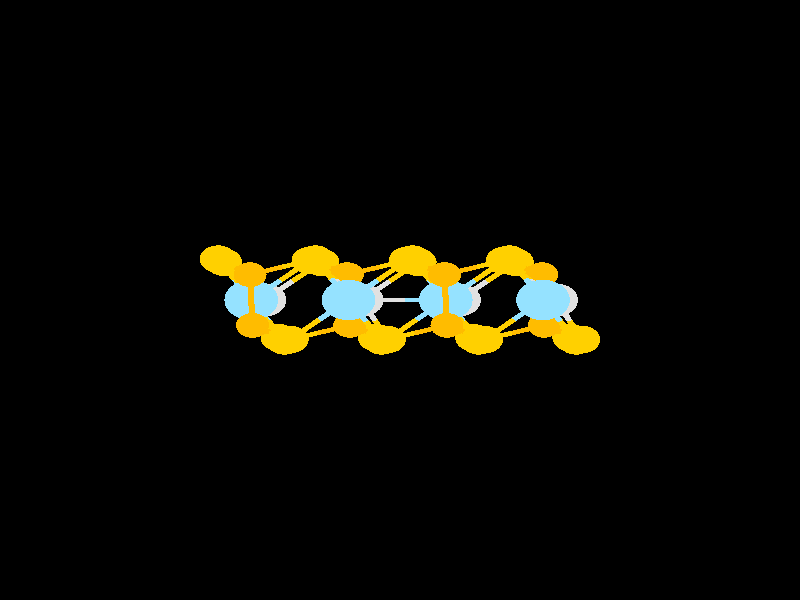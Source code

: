 #include "colors.inc"
#include "finish.inc"

global_settings {assumed_gamma 1 max_trace_level 6}
background {color White transmit 1.0}
camera {orthographic
  right -26.25*x up 26.25*y
  direction 1.00*z
  location <0,0,50.00> look_at <0,0,0>}


light_source {<  2.00,   3.00,  40.00> color White
  area_light <0.70, 0, 0>, <0, 0.70, 0>, 3, 3
  adaptive 1 jitter}
// no fog
#declare simple = finish {phong 0.7}
#declare pale = finish {ambient 0.5 diffuse 0.85 roughness 0.001 specular 0.200 }
#declare intermediate = finish {ambient 0.3 diffuse 0.6 specular 0.1 roughness 0.04}
#declare vmd = finish {ambient 0.0 diffuse 0.65 phong 0.1 phong_size 40.0 specular 0.5 }
#declare jmol = finish {ambient 0.2 diffuse 0.6 specular 1 roughness 0.001 metallic}
#declare ase2 = finish {ambient 0.05 brilliance 3 diffuse 0.6 metallic specular 0.7 roughness 0.04 reflection 0.15}
#declare ase3 = finish {ambient 0.15 brilliance 2 diffuse 0.6 metallic specular 1.0 roughness 0.001 reflection 0.0}
#declare glass = finish {ambient 0.05 diffuse 0.3 specular 1.0 roughness 0.001}
#declare glass2 = finish {ambient 0.01 diffuse 0.3 specular 1.0 reflection 0.25 roughness 0.001}
#declare Rcell = 0.000;
#declare Rbond = 0.100;

#macro atom(LOC, R, COL, TRANS, FIN)
  sphere{LOC, R texture{pigment{color COL transmit TRANS} finish{FIN}}}
#end
#macro constrain(LOC, R, COL, TRANS FIN)
union{torus{R, Rcell rotate 45*z texture{pigment{color COL transmit TRANS} finish{FIN}}}
     torus{R, Rcell rotate -45*z texture{pigment{color COL transmit TRANS} finish{FIN}}}
     translate LOC}
#end

cylinder {<-12.50, -12.50,  -0.00>, < 12.50, -12.50,  -0.00>, Rcell pigment {Black}}
cylinder {<-12.50, -12.50, -25.00>, < 12.50, -12.50, -25.00>, Rcell pigment {Black}}
cylinder {<-12.50,  12.50, -25.00>, < 12.50,  12.50, -25.00>, Rcell pigment {Black}}
cylinder {<-12.50,  12.50,   0.00>, < 12.50,  12.50,   0.00>, Rcell pigment {Black}}
cylinder {<-12.50, -12.50,  -0.00>, <-12.50, -12.50, -25.00>, Rcell pigment {Black}}
cylinder {< 12.50, -12.50,  -0.00>, < 12.50, -12.50, -25.00>, Rcell pigment {Black}}
cylinder {< 12.50,  12.50,   0.00>, < 12.50,  12.50, -25.00>, Rcell pigment {Black}}
cylinder {<-12.50,  12.50,   0.00>, <-12.50,  12.50, -25.00>, Rcell pigment {Black}}
cylinder {<-12.50, -12.50,  -0.00>, <-12.50,  12.50,   0.00>, Rcell pigment {Black}}
cylinder {< 12.50, -12.50,  -0.00>, < 12.50,  12.50,   0.00>, Rcell pigment {Black}}
cylinder {< 12.50, -12.50, -25.00>, < 12.50,  12.50, -25.00>, Rcell pigment {Black}}
cylinder {<-12.50, -12.50, -25.00>, <-12.50,  12.50, -25.00>, Rcell pigment {Black}}
atom(< -4.92,   1.11,  -9.46>, 0.54, rgb <1.00, 0.50, 0.00>, 0.0, ase3) // #0
atom(< -4.84,  -1.11,  -9.46>, 0.54, rgb <1.00, 0.50, 0.00>, 0.0, ase3) // #1
atom(< -1.69,   0.00,  -7.78>, 0.88, rgb <0.30, 0.76, 1.00>, 0.0, ase3) // #2
atom(<  1.46,   1.11,  -9.46>, 0.54, rgb <1.00, 0.50, 0.00>, 0.0, ase3) // #3
atom(<  1.54,  -1.11,  -9.46>, 0.54, rgb <1.00, 0.50, 0.00>, 0.0, ase3) // #4
atom(< -4.88,   0.00, -13.31>, 0.88, rgb <0.30, 0.76, 1.00>, 0.0, ase3) // #5
atom(< -5.78,   1.65, -11.45>, 0.60, rgb <1.00, 0.63, 0.00>, 0.0, ase3) // #6
atom(< -1.26,  -0.00, -11.75>, 0.72, rgb <0.75, 0.75, 0.75>, 0.0, ase3) // #7
atom(< -2.78,   1.79,  -9.18>, 0.60, rgb <1.00, 0.63, 0.00>, 0.0, ase3) // #8
atom(<  0.23,   1.73,  -7.73>, 0.60, rgb <1.00, 0.63, 0.00>, 0.0, ase3) // #9
atom(< -0.60,  -1.79,  -9.18>, 0.60, rgb <1.00, 0.63, 0.00>, 0.0, ase3) // #10
atom(< -3.97,  -1.65, -11.45>, 0.60, rgb <1.00, 0.63, 0.00>, 0.0, ase3) // #11
atom(< -3.60,  -1.73,  -7.73>, 0.60, rgb <1.00, 0.63, 0.00>, 0.0, ase3) // #12
atom(< -1.73,   1.11, -14.99>, 0.54, rgb <1.00, 0.50, 0.00>, 0.0, ase3) // #13
atom(< -1.65,  -1.11, -14.99>, 0.54, rgb <1.00, 0.50, 0.00>, 0.0, ase3) // #14
atom(< -4.45,  -0.00, -17.27>, 0.72, rgb <0.75, 0.75, 0.75>, 0.0, ase3) // #15
atom(< -5.97,   1.79, -14.71>, 0.60, rgb <1.00, 0.63, 0.00>, 0.0, ase3) // #16
atom(< -2.96,   1.73, -13.25>, 0.60, rgb <1.00, 0.63, 0.00>, 0.0, ase3) // #17
atom(< -3.79,  -1.79, -14.71>, 0.60, rgb <1.00, 0.63, 0.00>, 0.0, ase3) // #18
atom(<  4.69,   0.00,  -7.78>, 0.88, rgb <0.30, 0.76, 1.00>, 0.0, ase3) // #19
atom(<  1.50,   0.00, -13.31>, 0.88, rgb <0.30, 0.76, 1.00>, 0.0, ase3) // #20
atom(<  0.60,   1.65, -11.45>, 0.60, rgb <1.00, 0.63, 0.00>, 0.0, ase3) // #21
atom(<  5.12,  -0.00, -11.75>, 0.72, rgb <0.75, 0.75, 0.75>, 0.0, ase3) // #22
atom(<  3.60,   1.79,  -9.18>, 0.60, rgb <1.00, 0.63, 0.00>, 0.0, ase3) // #23
atom(<  5.78,  -1.79,  -9.18>, 0.60, rgb <1.00, 0.63, 0.00>, 0.0, ase3) // #24
atom(<  2.41,  -1.65, -11.45>, 0.60, rgb <1.00, 0.63, 0.00>, 0.0, ase3) // #25
atom(<  2.78,  -1.73,  -7.73>, 0.60, rgb <1.00, 0.63, 0.00>, 0.0, ase3) // #26
atom(<  4.65,   1.11, -14.99>, 0.54, rgb <1.00, 0.50, 0.00>, 0.0, ase3) // #27
atom(<  4.73,  -1.11, -14.99>, 0.54, rgb <1.00, 0.50, 0.00>, 0.0, ase3) // #28
atom(< -2.59,   1.65, -16.97>, 0.60, rgb <1.00, 0.63, 0.00>, 0.0, ase3) // #29
atom(<  1.93,  -0.00, -17.27>, 0.72, rgb <0.75, 0.75, 0.75>, 0.0, ase3) // #30
atom(<  0.41,   1.79, -14.71>, 0.60, rgb <1.00, 0.63, 0.00>, 0.0, ase3) // #31
atom(<  3.42,   1.73, -13.25>, 0.60, rgb <1.00, 0.63, 0.00>, 0.0, ase3) // #32
atom(<  2.59,  -1.79, -14.71>, 0.60, rgb <1.00, 0.63, 0.00>, 0.0, ase3) // #33
atom(< -0.78,  -1.65, -16.97>, 0.60, rgb <1.00, 0.63, 0.00>, 0.0, ase3) // #34
atom(< -0.41,  -1.73, -13.25>, 0.60, rgb <1.00, 0.63, 0.00>, 0.0, ase3) // #35
atom(<  3.79,   1.65, -16.97>, 0.60, rgb <1.00, 0.63, 0.00>, 0.0, ase3) // #36
atom(<  5.60,  -1.65, -16.97>, 0.60, rgb <1.00, 0.63, 0.00>, 0.0, ase3) // #37
atom(<  5.97,  -1.73, -13.25>, 0.60, rgb <1.00, 0.63, 0.00>, 0.0, ase3) // #38
cylinder {< -4.92,   1.11,  -9.46>, < -4.88,   0.00,  -9.46>, Rbond texture{pigment {color rgb <1.00, 0.50, 0.00> transmit 0.0} finish{ase3}}}
cylinder {< -4.84,  -1.11,  -9.46>, < -4.88,   0.00,  -9.46>, Rbond texture{pigment {color rgb <1.00, 0.50, 0.00> transmit 0.0} finish{ase3}}}
cylinder {< -4.92,   1.11,  -9.46>, < -3.85,   1.45,  -9.32>, Rbond texture{pigment {color rgb <1.00, 0.50, 0.00> transmit 0.0} finish{ase3}}}
cylinder {< -2.78,   1.79,  -9.18>, < -3.85,   1.45,  -9.32>, Rbond texture{pigment {color rgb <1.00, 0.63, 0.00> transmit 0.0} finish{ase3}}}
cylinder {< -4.92,   1.11,  -9.46>, < -5.35,   1.38, -10.45>, Rbond texture{pigment {color rgb <1.00, 0.50, 0.00> transmit 0.0} finish{ase3}}}
cylinder {< -5.78,   1.65, -11.45>, < -5.35,   1.38, -10.45>, Rbond texture{pigment {color rgb <1.00, 0.63, 0.00> transmit 0.0} finish{ase3}}}
cylinder {< -4.84,  -1.11,  -9.46>, < -4.22,  -1.42,  -8.59>, Rbond texture{pigment {color rgb <1.00, 0.50, 0.00> transmit 0.0} finish{ase3}}}
cylinder {< -3.60,  -1.73,  -7.73>, < -4.22,  -1.42,  -8.59>, Rbond texture{pigment {color rgb <1.00, 0.63, 0.00> transmit 0.0} finish{ase3}}}
cylinder {< -4.84,  -1.11,  -9.46>, < -4.40,  -1.38, -10.45>, Rbond texture{pigment {color rgb <1.00, 0.50, 0.00> transmit 0.0} finish{ase3}}}
cylinder {< -3.97,  -1.65, -11.45>, < -4.40,  -1.38, -10.45>, Rbond texture{pigment {color rgb <1.00, 0.63, 0.00> transmit 0.0} finish{ase3}}}
cylinder {< -1.69,   0.00,  -7.78>, < -1.14,  -0.89,  -8.48>, Rbond texture{pigment {color rgb <0.30, 0.76, 1.00> transmit 0.0} finish{ase3}}}
cylinder {< -0.60,  -1.79,  -9.18>, < -1.14,  -0.89,  -8.48>, Rbond texture{pigment {color rgb <1.00, 0.63, 0.00> transmit 0.0} finish{ase3}}}
cylinder {< -1.69,   0.00,  -7.78>, < -2.23,   0.89,  -8.48>, Rbond texture{pigment {color rgb <0.30, 0.76, 1.00> transmit 0.0} finish{ase3}}}
cylinder {< -2.78,   1.79,  -9.18>, < -2.23,   0.89,  -8.48>, Rbond texture{pigment {color rgb <1.00, 0.63, 0.00> transmit 0.0} finish{ase3}}}
cylinder {< -1.69,   0.00,  -7.78>, < -2.65,  -0.86,  -7.75>, Rbond texture{pigment {color rgb <0.30, 0.76, 1.00> transmit 0.0} finish{ase3}}}
cylinder {< -3.60,  -1.73,  -7.73>, < -2.65,  -0.86,  -7.75>, Rbond texture{pigment {color rgb <1.00, 0.63, 0.00> transmit 0.0} finish{ase3}}}
cylinder {< -1.69,   0.00,  -7.78>, < -0.73,   0.86,  -7.75>, Rbond texture{pigment {color rgb <0.30, 0.76, 1.00> transmit 0.0} finish{ase3}}}
cylinder {<  0.23,   1.73,  -7.73>, < -0.73,   0.86,  -7.75>, Rbond texture{pigment {color rgb <1.00, 0.63, 0.00> transmit 0.0} finish{ase3}}}
cylinder {<  1.46,   1.11,  -9.46>, <  0.85,   1.42,  -8.59>, Rbond texture{pigment {color rgb <1.00, 0.50, 0.00> transmit 0.0} finish{ase3}}}
cylinder {<  0.23,   1.73,  -7.73>, <  0.85,   1.42,  -8.59>, Rbond texture{pigment {color rgb <1.00, 0.63, 0.00> transmit 0.0} finish{ase3}}}
cylinder {<  1.46,   1.11,  -9.46>, <  2.53,   1.45,  -9.32>, Rbond texture{pigment {color rgb <1.00, 0.50, 0.00> transmit 0.0} finish{ase3}}}
cylinder {<  3.60,   1.79,  -9.18>, <  2.53,   1.45,  -9.32>, Rbond texture{pigment {color rgb <1.00, 0.63, 0.00> transmit 0.0} finish{ase3}}}
cylinder {<  1.46,   1.11,  -9.46>, <  1.50,   0.00,  -9.46>, Rbond texture{pigment {color rgb <1.00, 0.50, 0.00> transmit 0.0} finish{ase3}}}
cylinder {<  1.54,  -1.11,  -9.46>, <  1.50,   0.00,  -9.46>, Rbond texture{pigment {color rgb <1.00, 0.50, 0.00> transmit 0.0} finish{ase3}}}
cylinder {<  1.46,   1.11,  -9.46>, <  1.03,   1.38, -10.45>, Rbond texture{pigment {color rgb <1.00, 0.50, 0.00> transmit 0.0} finish{ase3}}}
cylinder {<  0.60,   1.65, -11.45>, <  1.03,   1.38, -10.45>, Rbond texture{pigment {color rgb <1.00, 0.63, 0.00> transmit 0.0} finish{ase3}}}
cylinder {<  1.54,  -1.11,  -9.46>, <  0.47,  -1.45,  -9.32>, Rbond texture{pigment {color rgb <1.00, 0.50, 0.00> transmit 0.0} finish{ase3}}}
cylinder {< -0.60,  -1.79,  -9.18>, <  0.47,  -1.45,  -9.32>, Rbond texture{pigment {color rgb <1.00, 0.63, 0.00> transmit 0.0} finish{ase3}}}
cylinder {<  1.54,  -1.11,  -9.46>, <  2.16,  -1.42,  -8.59>, Rbond texture{pigment {color rgb <1.00, 0.50, 0.00> transmit 0.0} finish{ase3}}}
cylinder {<  2.78,  -1.73,  -7.73>, <  2.16,  -1.42,  -8.59>, Rbond texture{pigment {color rgb <1.00, 0.63, 0.00> transmit 0.0} finish{ase3}}}
cylinder {<  1.54,  -1.11,  -9.46>, <  1.98,  -1.38, -10.45>, Rbond texture{pigment {color rgb <1.00, 0.50, 0.00> transmit 0.0} finish{ase3}}}
cylinder {<  2.41,  -1.65, -11.45>, <  1.98,  -1.38, -10.45>, Rbond texture{pigment {color rgb <1.00, 0.63, 0.00> transmit 0.0} finish{ase3}}}
cylinder {< -4.88,   0.00, -13.31>, < -5.33,   0.83, -12.38>, Rbond texture{pigment {color rgb <0.30, 0.76, 1.00> transmit 0.0} finish{ase3}}}
cylinder {< -5.78,   1.65, -11.45>, < -5.33,   0.83, -12.38>, Rbond texture{pigment {color rgb <1.00, 0.63, 0.00> transmit 0.0} finish{ase3}}}
cylinder {< -4.88,   0.00, -13.31>, < -4.42,  -0.83, -12.38>, Rbond texture{pigment {color rgb <0.30, 0.76, 1.00> transmit 0.0} finish{ase3}}}
cylinder {< -3.97,  -1.65, -11.45>, < -4.42,  -0.83, -12.38>, Rbond texture{pigment {color rgb <1.00, 0.63, 0.00> transmit 0.0} finish{ase3}}}
cylinder {< -4.88,   0.00, -13.31>, < -3.92,   0.86, -13.28>, Rbond texture{pigment {color rgb <0.30, 0.76, 1.00> transmit 0.0} finish{ase3}}}
cylinder {< -2.96,   1.73, -13.25>, < -3.92,   0.86, -13.28>, Rbond texture{pigment {color rgb <1.00, 0.63, 0.00> transmit 0.0} finish{ase3}}}
cylinder {< -4.88,   0.00, -13.31>, < -4.33,  -0.89, -14.01>, Rbond texture{pigment {color rgb <0.30, 0.76, 1.00> transmit 0.0} finish{ase3}}}
cylinder {< -3.79,  -1.79, -14.71>, < -4.33,  -0.89, -14.01>, Rbond texture{pigment {color rgb <1.00, 0.63, 0.00> transmit 0.0} finish{ase3}}}
cylinder {< -4.88,   0.00, -13.31>, < -5.42,   0.89, -14.01>, Rbond texture{pigment {color rgb <0.30, 0.76, 1.00> transmit 0.0} finish{ase3}}}
cylinder {< -5.97,   1.79, -14.71>, < -5.42,   0.89, -14.01>, Rbond texture{pigment {color rgb <1.00, 0.63, 0.00> transmit 0.0} finish{ase3}}}
cylinder {< -1.26,  -0.00, -11.75>, < -0.84,  -0.86, -12.50>, Rbond texture{pigment {color rgb <0.75, 0.75, 0.75> transmit 0.0} finish{ase3}}}
cylinder {< -0.41,  -1.73, -13.25>, < -0.84,  -0.86, -12.50>, Rbond texture{pigment {color rgb <1.00, 0.63, 0.00> transmit 0.0} finish{ase3}}}
cylinder {< -1.26,  -0.00, -11.75>, < -2.11,   0.86, -12.50>, Rbond texture{pigment {color rgb <0.75, 0.75, 0.75> transmit 0.0} finish{ase3}}}
cylinder {< -2.96,   1.73, -13.25>, < -2.11,   0.86, -12.50>, Rbond texture{pigment {color rgb <1.00, 0.63, 0.00> transmit 0.0} finish{ase3}}}
cylinder {< -1.26,  -0.00, -11.75>, < -0.33,   0.83, -11.60>, Rbond texture{pigment {color rgb <0.75, 0.75, 0.75> transmit 0.0} finish{ase3}}}
cylinder {<  0.60,   1.65, -11.45>, < -0.33,   0.83, -11.60>, Rbond texture{pigment {color rgb <1.00, 0.63, 0.00> transmit 0.0} finish{ase3}}}
cylinder {< -1.26,  -0.00, -11.75>, <  0.12,  -0.00, -12.53>, Rbond texture{pigment {color rgb <0.75, 0.75, 0.75> transmit 0.0} finish{ase3}}}
cylinder {<  1.50,   0.00, -13.31>, <  0.12,  -0.00, -12.53>, Rbond texture{pigment {color rgb <0.30, 0.76, 1.00> transmit 0.0} finish{ase3}}}
cylinder {< -1.73,   1.11, -14.99>, < -2.34,   1.42, -14.12>, Rbond texture{pigment {color rgb <1.00, 0.50, 0.00> transmit 0.0} finish{ase3}}}
cylinder {< -2.96,   1.73, -13.25>, < -2.34,   1.42, -14.12>, Rbond texture{pigment {color rgb <1.00, 0.63, 0.00> transmit 0.0} finish{ase3}}}
cylinder {< -1.73,   1.11, -14.99>, < -2.16,   1.38, -15.98>, Rbond texture{pigment {color rgb <1.00, 0.50, 0.00> transmit 0.0} finish{ase3}}}
cylinder {< -2.59,   1.65, -16.97>, < -2.16,   1.38, -15.98>, Rbond texture{pigment {color rgb <1.00, 0.63, 0.00> transmit 0.0} finish{ase3}}}
cylinder {< -1.73,   1.11, -14.99>, < -1.69,   0.00, -14.99>, Rbond texture{pigment {color rgb <1.00, 0.50, 0.00> transmit 0.0} finish{ase3}}}
cylinder {< -1.65,  -1.11, -14.99>, < -1.69,   0.00, -14.99>, Rbond texture{pigment {color rgb <1.00, 0.50, 0.00> transmit 0.0} finish{ase3}}}
cylinder {< -1.73,   1.11, -14.99>, < -0.66,   1.45, -14.85>, Rbond texture{pigment {color rgb <1.00, 0.50, 0.00> transmit 0.0} finish{ase3}}}
cylinder {<  0.41,   1.79, -14.71>, < -0.66,   1.45, -14.85>, Rbond texture{pigment {color rgb <1.00, 0.63, 0.00> transmit 0.0} finish{ase3}}}
cylinder {< -1.65,  -1.11, -14.99>, < -1.03,  -1.42, -14.12>, Rbond texture{pigment {color rgb <1.00, 0.50, 0.00> transmit 0.0} finish{ase3}}}
cylinder {< -0.41,  -1.73, -13.25>, < -1.03,  -1.42, -14.12>, Rbond texture{pigment {color rgb <1.00, 0.63, 0.00> transmit 0.0} finish{ase3}}}
cylinder {< -1.65,  -1.11, -14.99>, < -2.72,  -1.45, -14.85>, Rbond texture{pigment {color rgb <1.00, 0.50, 0.00> transmit 0.0} finish{ase3}}}
cylinder {< -3.79,  -1.79, -14.71>, < -2.72,  -1.45, -14.85>, Rbond texture{pigment {color rgb <1.00, 0.63, 0.00> transmit 0.0} finish{ase3}}}
cylinder {< -1.65,  -1.11, -14.99>, < -1.21,  -1.38, -15.98>, Rbond texture{pigment {color rgb <1.00, 0.50, 0.00> transmit 0.0} finish{ase3}}}
cylinder {< -0.78,  -1.65, -16.97>, < -1.21,  -1.38, -15.98>, Rbond texture{pigment {color rgb <1.00, 0.63, 0.00> transmit 0.0} finish{ase3}}}
cylinder {< -4.45,  -0.00, -17.27>, < -3.52,   0.83, -17.12>, Rbond texture{pigment {color rgb <0.75, 0.75, 0.75> transmit 0.0} finish{ase3}}}
cylinder {< -2.59,   1.65, -16.97>, < -3.52,   0.83, -17.12>, Rbond texture{pigment {color rgb <1.00, 0.63, 0.00> transmit 0.0} finish{ase3}}}
cylinder {<  4.69,   0.00,  -7.78>, <  3.73,  -0.86,  -7.75>, Rbond texture{pigment {color rgb <0.30, 0.76, 1.00> transmit 0.0} finish{ase3}}}
cylinder {<  2.78,  -1.73,  -7.73>, <  3.73,  -0.86,  -7.75>, Rbond texture{pigment {color rgb <1.00, 0.63, 0.00> transmit 0.0} finish{ase3}}}
cylinder {<  4.69,   0.00,  -7.78>, <  4.15,   0.89,  -8.48>, Rbond texture{pigment {color rgb <0.30, 0.76, 1.00> transmit 0.0} finish{ase3}}}
cylinder {<  3.60,   1.79,  -9.18>, <  4.15,   0.89,  -8.48>, Rbond texture{pigment {color rgb <1.00, 0.63, 0.00> transmit 0.0} finish{ase3}}}
cylinder {<  4.69,   0.00,  -7.78>, <  5.24,  -0.89,  -8.48>, Rbond texture{pigment {color rgb <0.30, 0.76, 1.00> transmit 0.0} finish{ase3}}}
cylinder {<  5.78,  -1.79,  -9.18>, <  5.24,  -0.89,  -8.48>, Rbond texture{pigment {color rgb <1.00, 0.63, 0.00> transmit 0.0} finish{ase3}}}
cylinder {<  1.50,   0.00, -13.31>, <  0.54,  -0.86, -13.28>, Rbond texture{pigment {color rgb <0.30, 0.76, 1.00> transmit 0.0} finish{ase3}}}
cylinder {< -0.41,  -1.73, -13.25>, <  0.54,  -0.86, -13.28>, Rbond texture{pigment {color rgb <1.00, 0.63, 0.00> transmit 0.0} finish{ase3}}}
cylinder {<  1.50,   0.00, -13.31>, <  1.96,  -0.83, -12.38>, Rbond texture{pigment {color rgb <0.30, 0.76, 1.00> transmit 0.0} finish{ase3}}}
cylinder {<  2.41,  -1.65, -11.45>, <  1.96,  -0.83, -12.38>, Rbond texture{pigment {color rgb <1.00, 0.63, 0.00> transmit 0.0} finish{ase3}}}
cylinder {<  1.50,   0.00, -13.31>, <  1.05,   0.83, -12.38>, Rbond texture{pigment {color rgb <0.30, 0.76, 1.00> transmit 0.0} finish{ase3}}}
cylinder {<  0.60,   1.65, -11.45>, <  1.05,   0.83, -12.38>, Rbond texture{pigment {color rgb <1.00, 0.63, 0.00> transmit 0.0} finish{ase3}}}
cylinder {<  1.50,   0.00, -13.31>, <  2.46,   0.86, -13.28>, Rbond texture{pigment {color rgb <0.30, 0.76, 1.00> transmit 0.0} finish{ase3}}}
cylinder {<  3.42,   1.73, -13.25>, <  2.46,   0.86, -13.28>, Rbond texture{pigment {color rgb <1.00, 0.63, 0.00> transmit 0.0} finish{ase3}}}
cylinder {<  1.50,   0.00, -13.31>, <  2.05,  -0.89, -14.01>, Rbond texture{pigment {color rgb <0.30, 0.76, 1.00> transmit 0.0} finish{ase3}}}
cylinder {<  2.59,  -1.79, -14.71>, <  2.05,  -0.89, -14.01>, Rbond texture{pigment {color rgb <1.00, 0.63, 0.00> transmit 0.0} finish{ase3}}}
cylinder {<  1.50,   0.00, -13.31>, <  0.96,   0.89, -14.01>, Rbond texture{pigment {color rgb <0.30, 0.76, 1.00> transmit 0.0} finish{ase3}}}
cylinder {<  0.41,   1.79, -14.71>, <  0.96,   0.89, -14.01>, Rbond texture{pigment {color rgb <1.00, 0.63, 0.00> transmit 0.0} finish{ase3}}}
cylinder {<  5.12,  -0.00, -11.75>, <  5.54,  -0.86, -12.50>, Rbond texture{pigment {color rgb <0.75, 0.75, 0.75> transmit 0.0} finish{ase3}}}
cylinder {<  5.97,  -1.73, -13.25>, <  5.54,  -0.86, -12.50>, Rbond texture{pigment {color rgb <1.00, 0.63, 0.00> transmit 0.0} finish{ase3}}}
cylinder {<  5.12,  -0.00, -11.75>, <  4.27,   0.86, -12.50>, Rbond texture{pigment {color rgb <0.75, 0.75, 0.75> transmit 0.0} finish{ase3}}}
cylinder {<  3.42,   1.73, -13.25>, <  4.27,   0.86, -12.50>, Rbond texture{pigment {color rgb <1.00, 0.63, 0.00> transmit 0.0} finish{ase3}}}
cylinder {<  4.65,   1.11, -14.99>, <  4.22,   1.38, -15.98>, Rbond texture{pigment {color rgb <1.00, 0.50, 0.00> transmit 0.0} finish{ase3}}}
cylinder {<  3.79,   1.65, -16.97>, <  4.22,   1.38, -15.98>, Rbond texture{pigment {color rgb <1.00, 0.63, 0.00> transmit 0.0} finish{ase3}}}
cylinder {<  4.65,   1.11, -14.99>, <  4.04,   1.42, -14.12>, Rbond texture{pigment {color rgb <1.00, 0.50, 0.00> transmit 0.0} finish{ase3}}}
cylinder {<  3.42,   1.73, -13.25>, <  4.04,   1.42, -14.12>, Rbond texture{pigment {color rgb <1.00, 0.63, 0.00> transmit 0.0} finish{ase3}}}
cylinder {<  4.65,   1.11, -14.99>, <  4.69,   0.00, -14.99>, Rbond texture{pigment {color rgb <1.00, 0.50, 0.00> transmit 0.0} finish{ase3}}}
cylinder {<  4.73,  -1.11, -14.99>, <  4.69,   0.00, -14.99>, Rbond texture{pigment {color rgb <1.00, 0.50, 0.00> transmit 0.0} finish{ase3}}}
cylinder {<  4.73,  -1.11, -14.99>, <  5.35,  -1.42, -14.12>, Rbond texture{pigment {color rgb <1.00, 0.50, 0.00> transmit 0.0} finish{ase3}}}
cylinder {<  5.97,  -1.73, -13.25>, <  5.35,  -1.42, -14.12>, Rbond texture{pigment {color rgb <1.00, 0.63, 0.00> transmit 0.0} finish{ase3}}}
cylinder {<  4.73,  -1.11, -14.99>, <  3.66,  -1.45, -14.85>, Rbond texture{pigment {color rgb <1.00, 0.50, 0.00> transmit 0.0} finish{ase3}}}
cylinder {<  2.59,  -1.79, -14.71>, <  3.66,  -1.45, -14.85>, Rbond texture{pigment {color rgb <1.00, 0.63, 0.00> transmit 0.0} finish{ase3}}}
cylinder {<  4.73,  -1.11, -14.99>, <  5.17,  -1.38, -15.98>, Rbond texture{pigment {color rgb <1.00, 0.50, 0.00> transmit 0.0} finish{ase3}}}
cylinder {<  5.60,  -1.65, -16.97>, <  5.17,  -1.38, -15.98>, Rbond texture{pigment {color rgb <1.00, 0.63, 0.00> transmit 0.0} finish{ase3}}}
cylinder {<  1.93,  -0.00, -17.27>, <  2.86,   0.83, -17.12>, Rbond texture{pigment {color rgb <0.75, 0.75, 0.75> transmit 0.0} finish{ase3}}}
cylinder {<  3.79,   1.65, -16.97>, <  2.86,   0.83, -17.12>, Rbond texture{pigment {color rgb <1.00, 0.63, 0.00> transmit 0.0} finish{ase3}}}
// no constraints

